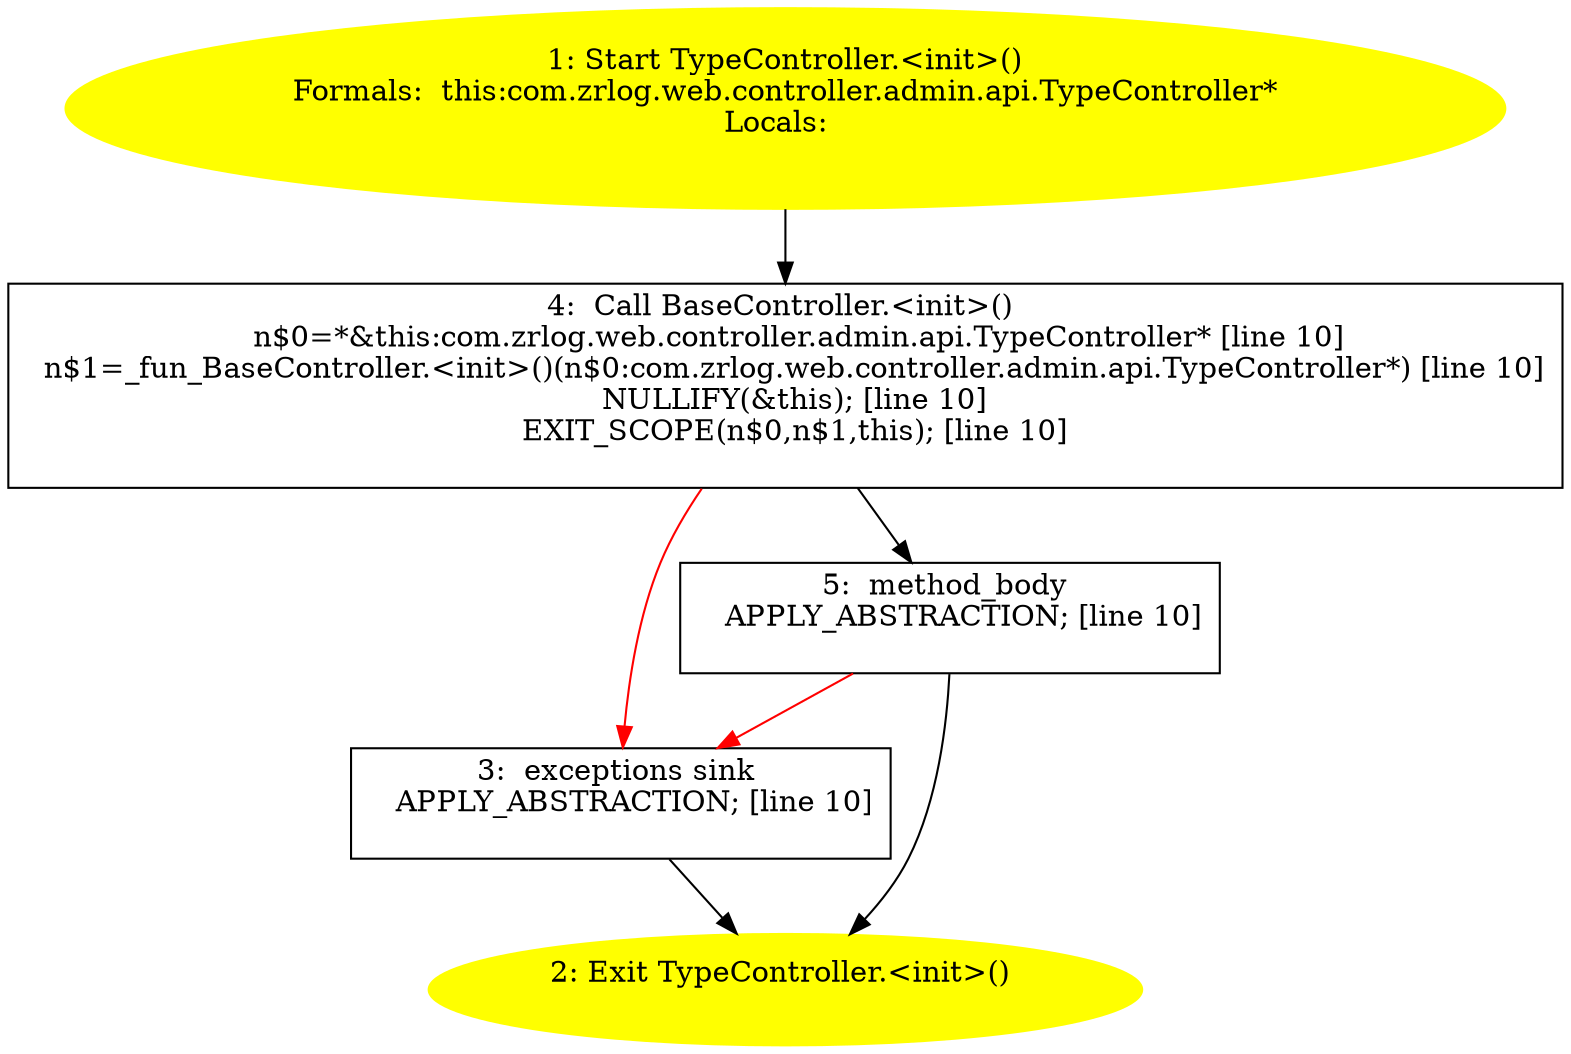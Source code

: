 /* @generated */
digraph cfg {
"com.zrlog.web.controller.admin.api.TypeController.<init>().3227c5029605732a9e43bafdd467cab2_1" [label="1: Start TypeController.<init>()\nFormals:  this:com.zrlog.web.controller.admin.api.TypeController*\nLocals:  \n  " color=yellow style=filled]
	

	 "com.zrlog.web.controller.admin.api.TypeController.<init>().3227c5029605732a9e43bafdd467cab2_1" -> "com.zrlog.web.controller.admin.api.TypeController.<init>().3227c5029605732a9e43bafdd467cab2_4" ;
"com.zrlog.web.controller.admin.api.TypeController.<init>().3227c5029605732a9e43bafdd467cab2_2" [label="2: Exit TypeController.<init>() \n  " color=yellow style=filled]
	

"com.zrlog.web.controller.admin.api.TypeController.<init>().3227c5029605732a9e43bafdd467cab2_3" [label="3:  exceptions sink \n   APPLY_ABSTRACTION; [line 10]\n " shape="box"]
	

	 "com.zrlog.web.controller.admin.api.TypeController.<init>().3227c5029605732a9e43bafdd467cab2_3" -> "com.zrlog.web.controller.admin.api.TypeController.<init>().3227c5029605732a9e43bafdd467cab2_2" ;
"com.zrlog.web.controller.admin.api.TypeController.<init>().3227c5029605732a9e43bafdd467cab2_4" [label="4:  Call BaseController.<init>() \n   n$0=*&this:com.zrlog.web.controller.admin.api.TypeController* [line 10]\n  n$1=_fun_BaseController.<init>()(n$0:com.zrlog.web.controller.admin.api.TypeController*) [line 10]\n  NULLIFY(&this); [line 10]\n  EXIT_SCOPE(n$0,n$1,this); [line 10]\n " shape="box"]
	

	 "com.zrlog.web.controller.admin.api.TypeController.<init>().3227c5029605732a9e43bafdd467cab2_4" -> "com.zrlog.web.controller.admin.api.TypeController.<init>().3227c5029605732a9e43bafdd467cab2_5" ;
	 "com.zrlog.web.controller.admin.api.TypeController.<init>().3227c5029605732a9e43bafdd467cab2_4" -> "com.zrlog.web.controller.admin.api.TypeController.<init>().3227c5029605732a9e43bafdd467cab2_3" [color="red" ];
"com.zrlog.web.controller.admin.api.TypeController.<init>().3227c5029605732a9e43bafdd467cab2_5" [label="5:  method_body \n   APPLY_ABSTRACTION; [line 10]\n " shape="box"]
	

	 "com.zrlog.web.controller.admin.api.TypeController.<init>().3227c5029605732a9e43bafdd467cab2_5" -> "com.zrlog.web.controller.admin.api.TypeController.<init>().3227c5029605732a9e43bafdd467cab2_2" ;
	 "com.zrlog.web.controller.admin.api.TypeController.<init>().3227c5029605732a9e43bafdd467cab2_5" -> "com.zrlog.web.controller.admin.api.TypeController.<init>().3227c5029605732a9e43bafdd467cab2_3" [color="red" ];
}
